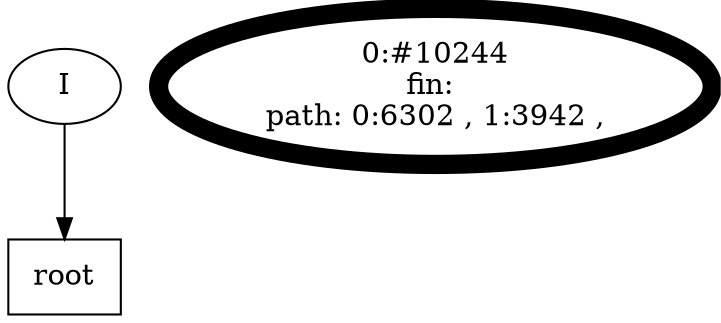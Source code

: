 // produced with flexfringe // ./flexfringe data/staminadata/1_training.txt.dat --ini ini/edsm.ini 
digraph DFA {
	-1 [label="root" shape=box];
		I -> -1;
	0 [ label="0:#10244
fin: 
 path: 0:6302 , 1:3942 , " , penwidth=9.23455];
}
